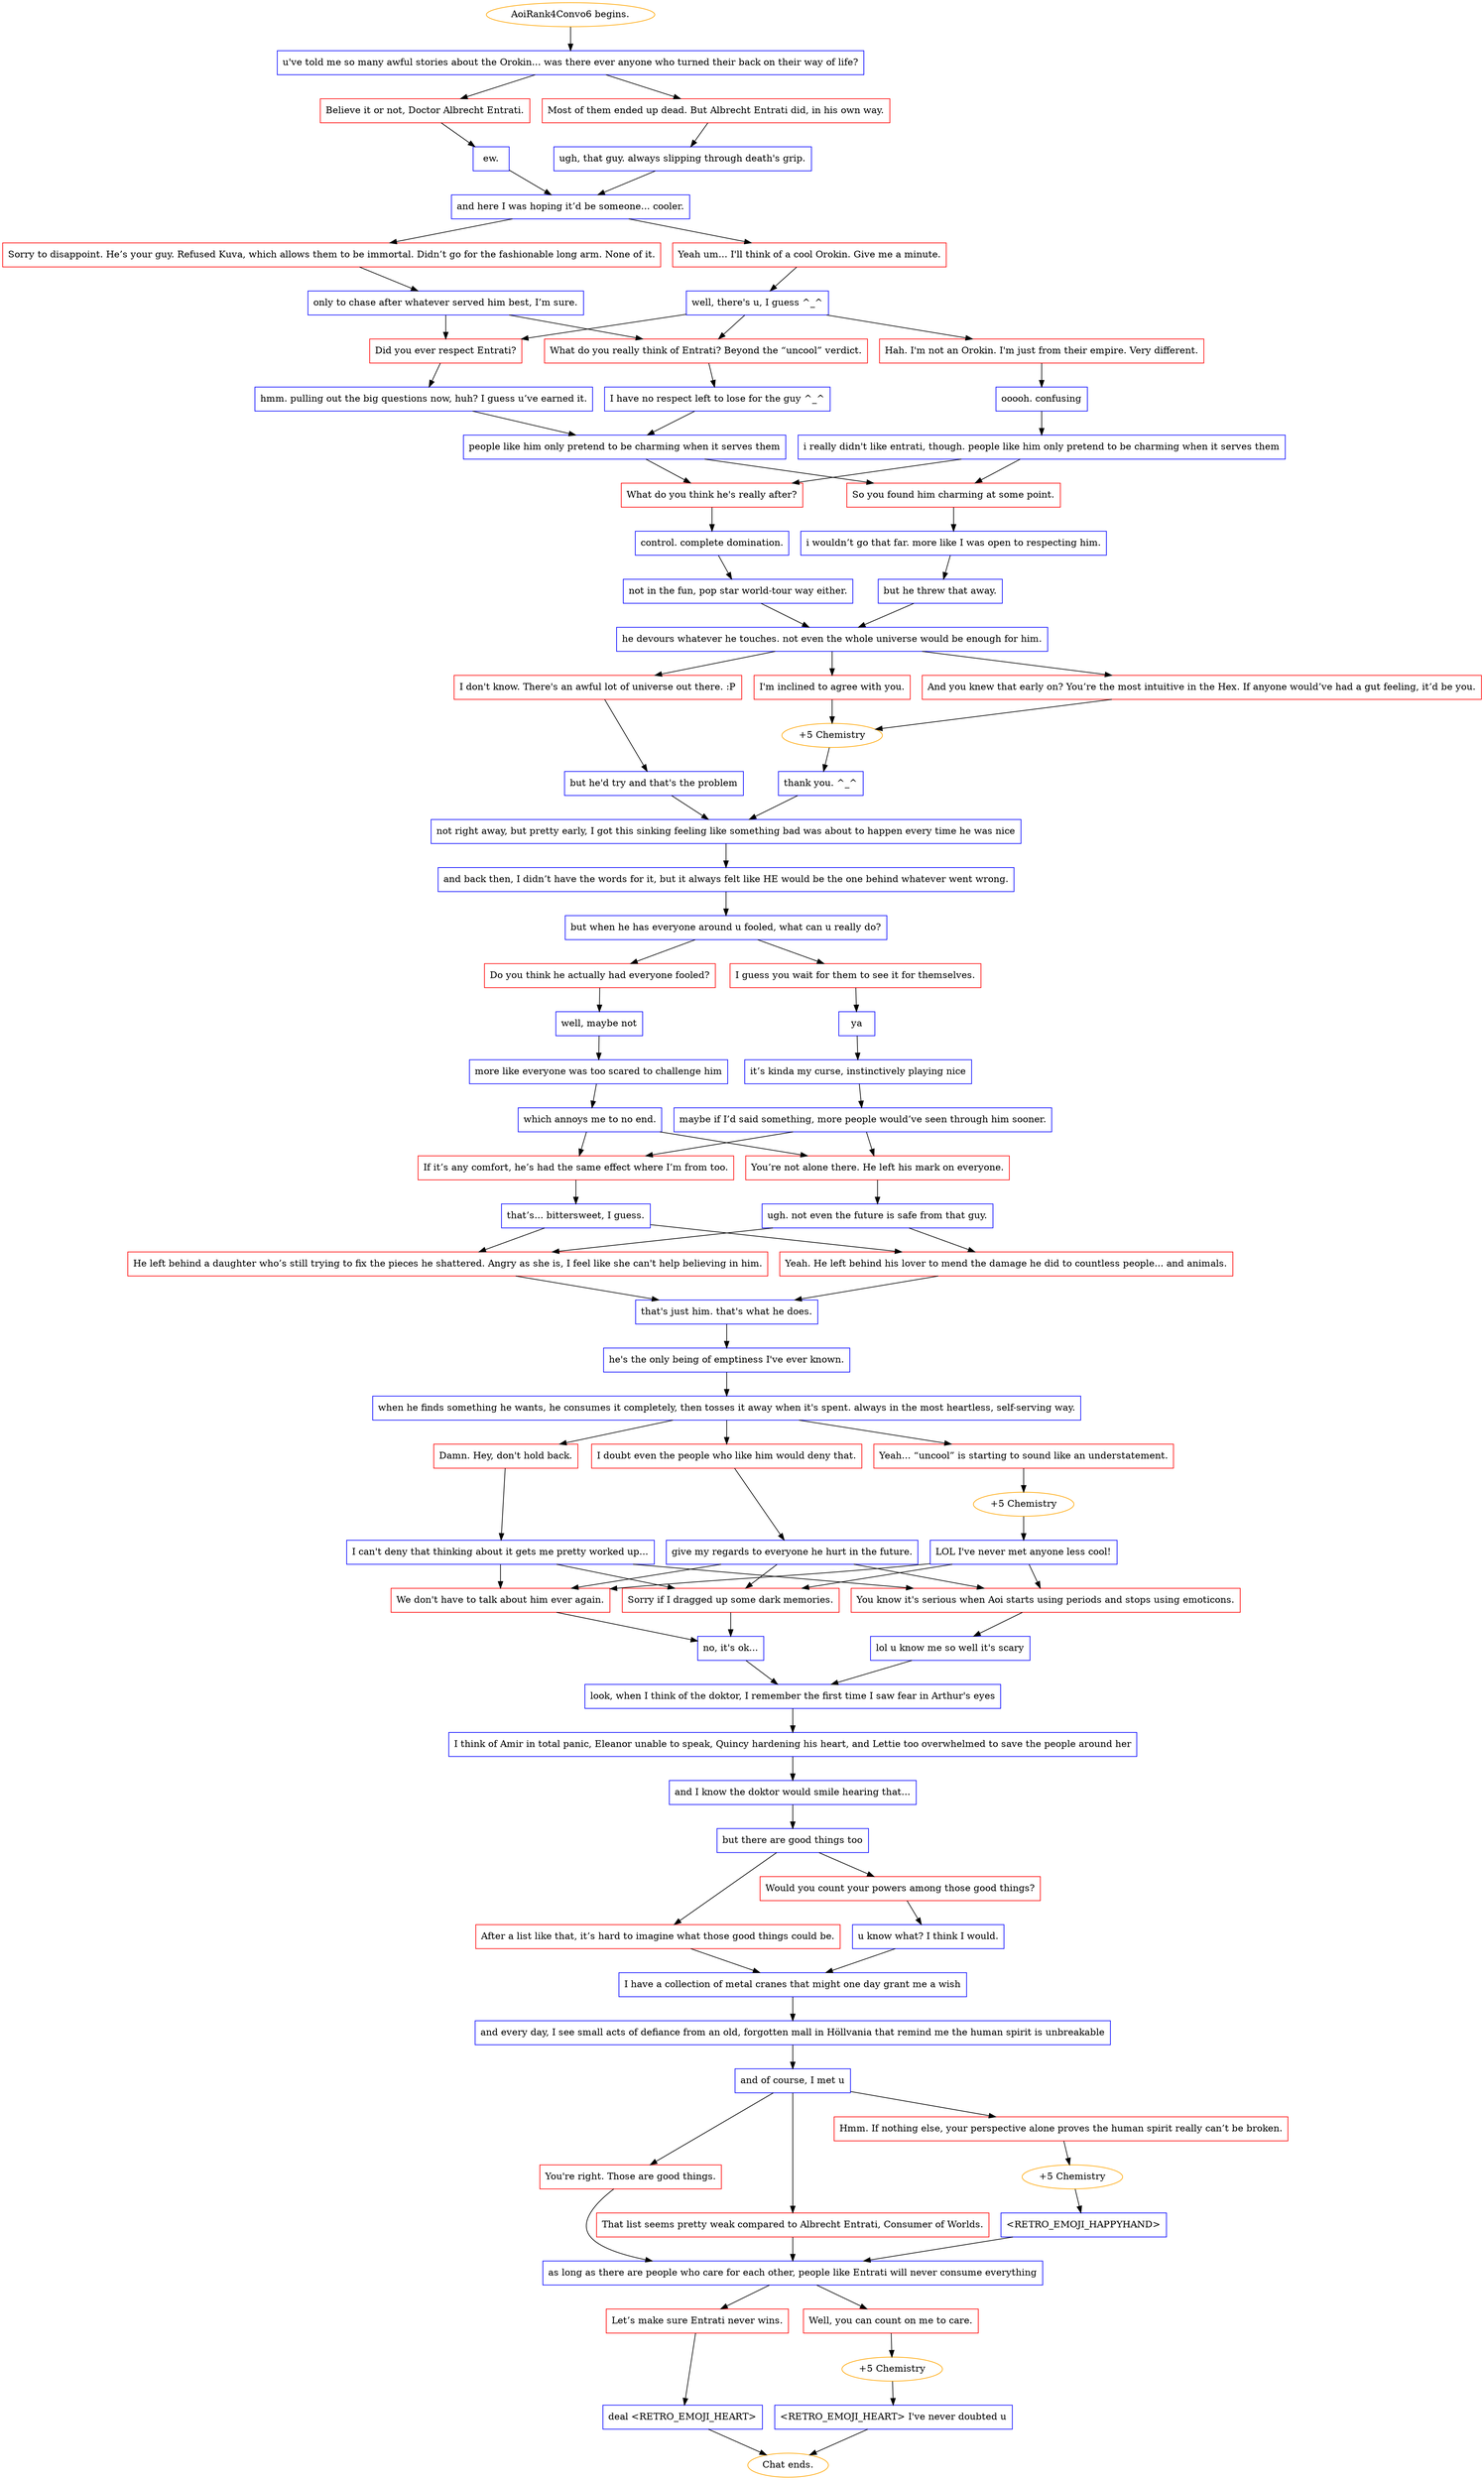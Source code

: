digraph {
	"AoiRank4Convo6 begins." [color=orange];
		"AoiRank4Convo6 begins." -> 2826;
	2826 [label="u've told me so many awful stories about the Orokin... was there ever anyone who turned their back on their way of life?",shape=box,color=blue];
		2826 -> 2827;
		2826 -> 2828;
	2827 [label="Believe it or not, Doctor Albrecht Entrati.",shape=box,color=red];
		2827 -> 2829;
	2828 [label="Most of them ended up dead. But Albrecht Entrati did, in his own way.",shape=box,color=red];
		2828 -> 2830;
	2829 [label="ew.",shape=box,color=blue];
		2829 -> 2831;
	2830 [label="ugh, that guy. always slipping through death's grip.",shape=box,color=blue];
		2830 -> 2831;
	2831 [label="and here I was hoping it’d be someone... cooler.",shape=box,color=blue];
		2831 -> 2835;
		2831 -> 2834;
	2835 [label="Sorry to disappoint. He’s your guy. Refused Kuva, which allows them to be immortal. Didn’t go for the fashionable long arm. None of it.",shape=box,color=red];
		2835 -> 2833;
	2834 [label="Yeah um... I'll think of a cool Orokin. Give me a minute.",shape=box,color=red];
		2834 -> 2832;
	2833 [label="only to chase after whatever served him best, I’m sure.",shape=box,color=blue];
		2833 -> 2836;
		2833 -> 2837;
	2832 [label="well, there's u, I guess ^_^",shape=box,color=blue];
		2832 -> 2836;
		2832 -> 2837;
		2832 -> 2838;
	2836 [label="Did you ever respect Entrati?",shape=box,color=red];
		2836 -> 2839;
	2837 [label="What do you really think of Entrati? Beyond the “uncool” verdict.",shape=box,color=red];
		2837 -> 2840;
	2838 [label="Hah. I'm not an Orokin. I'm just from their empire. Very different.",shape=box,color=red];
		2838 -> 2841;
	2839 [label="hmm. pulling out the big questions now, huh? I guess u’ve earned it.",shape=box,color=blue];
		2839 -> 2843;
	2840 [label="I have no respect left to lose for the guy ^_^",shape=box,color=blue];
		2840 -> 2843;
	2841 [label="ooooh. confusing",shape=box,color=blue];
		2841 -> 2842;
	2843 [label="people like him only pretend to be charming when it serves them",shape=box,color=blue];
		2843 -> 2844;
		2843 -> 2845;
	2842 [label="i really didn't like entrati, though. people like him only pretend to be charming when it serves them",shape=box,color=blue];
		2842 -> 2844;
		2842 -> 2845;
	2844 [label="What do you think he's really after?",shape=box,color=red];
		2844 -> 2846;
	2845 [label="So you found him charming at some point.",shape=box,color=red];
		2845 -> 2847;
	2846 [label="control. complete domination.",shape=box,color=blue];
		2846 -> 2848;
	2847 [label="i wouldn’t go that far. more like I was open to respecting him.",shape=box,color=blue];
		2847 -> 2849;
	2848 [label="not in the fun, pop star world-tour way either.",shape=box,color=blue];
		2848 -> 2850;
	2849 [label="but he threw that away.",shape=box,color=blue];
		2849 -> 2850;
	2850 [label="he devours whatever he touches. not even the whole universe would be enough for him.",shape=box,color=blue];
		2850 -> 2851;
		2850 -> 2852;
		2850 -> 2853;
	2851 [label="And you knew that early on? You’re the most intuitive in the Hex. If anyone would’ve had a gut feeling, it’d be you.",shape=box,color=red];
		2851 -> 2854;
	2852 [label="I'm inclined to agree with you.",shape=box,color=red];
		2852 -> 2854;
	2853 [label="I don't know. There's an awful lot of universe out there. :P",shape=box,color=red];
		2853 -> 2856;
	2854 [label="+5 Chemistry",color=orange];
		2854 -> 2855;
	2856 [label="but he'd try and that's the problem",shape=box,color=blue];
		2856 -> 2857;
	2855 [label="thank you. ^_^",shape=box,color=blue];
		2855 -> 2857;
	2857 [label="not right away, but pretty early, I got this sinking feeling like something bad was about to happen every time he was nice",shape=box,color=blue];
		2857 -> 2858;
	2858 [label="and back then, I didn’t have the words for it, but it always felt like HE would be the one behind whatever went wrong.",shape=box,color=blue];
		2858 -> 2859;
	2859 [label="but when he has everyone around u fooled, what can u really do?",shape=box,color=blue];
		2859 -> 2860;
		2859 -> 2861;
	2860 [label="Do you think he actually had everyone fooled?",shape=box,color=red];
		2860 -> 2862;
	2861 [label="I guess you wait for them to see it for themselves.",shape=box,color=red];
		2861 -> 2863;
	2862 [label="well, maybe not",shape=box,color=blue];
		2862 -> 2864;
	2863 [label="ya",shape=box,color=blue];
		2863 -> 2865;
	2864 [label="more like everyone was too scared to challenge him",shape=box,color=blue];
		2864 -> 2866;
	2865 [label="it’s kinda my curse, instinctively playing nice",shape=box,color=blue];
		2865 -> 2867;
	2866 [label="which annoys me to no end.",shape=box,color=blue];
		2866 -> 2868;
		2866 -> 2869;
	2867 [label="maybe if I’d said something, more people would’ve seen through him sooner.",shape=box,color=blue];
		2867 -> 2868;
		2867 -> 2869;
	2868 [label="If it’s any comfort, he’s had the same effect where I’m from too.",shape=box,color=red];
		2868 -> 2870;
	2869 [label="You’re not alone there. He left his mark on everyone.",shape=box,color=red];
		2869 -> 2871;
	2870 [label="that’s... bittersweet, I guess.",shape=box,color=blue];
		2870 -> 2872;
		2870 -> 2873;
	2871 [label="ugh. not even the future is safe from that guy.",shape=box,color=blue];
		2871 -> 2872;
		2871 -> 2873;
	2872 [label="He left behind a daughter who’s still trying to fix the pieces he shattered. Angry as she is, I feel like she can't help believing in him.",shape=box,color=red];
		2872 -> 2874;
	2873 [label="Yeah. He left behind his lover to mend the damage he did to countless people... and animals.",shape=box,color=red];
		2873 -> 2874;
	2874 [label="that's just him. that's what he does.",shape=box,color=blue];
		2874 -> 2875;
	2875 [label="he's the only being of emptiness I've ever known.",shape=box,color=blue];
		2875 -> 2876;
	2876 [label="when he finds something he wants, he consumes it completely, then tosses it away when it's spent. always in the most heartless, self-serving way.",shape=box,color=blue];
		2876 -> 2877;
		2876 -> 2879;
		2876 -> 2882;
	2877 [label="Yeah... “uncool” is starting to sound like an understatement.",shape=box,color=red];
		2877 -> 2883;
	2879 [label="Damn. Hey, don't hold back.",shape=box,color=red];
		2879 -> 2880;
	2882 [label="I doubt even the people who like him would deny that.",shape=box,color=red];
		2882 -> 2881;
	2883 [label="+5 Chemistry",color=orange];
		2883 -> 2878;
	2880 [label="I can't deny that thinking about it gets me pretty worked up...",shape=box,color=blue];
		2880 -> 2884;
		2880 -> 2885;
		2880 -> 2886;
	2881 [label="give my regards to everyone he hurt in the future.",shape=box,color=blue];
		2881 -> 2884;
		2881 -> 2885;
		2881 -> 2886;
	2878 [label="LOL I've never met anyone less cool!",shape=box,color=blue];
		2878 -> 2884;
		2878 -> 2885;
		2878 -> 2886;
	2884 [label="Sorry if I dragged up some dark memories.",shape=box,color=red];
		2884 -> 2887;
	2885 [label="We don't have to talk about him ever again.",shape=box,color=red];
		2885 -> 2887;
	2886 [label="You know it's serious when Aoi starts using periods and stops using emoticons.",shape=box,color=red];
		2886 -> 2888;
	2887 [label="no, it's ok...",shape=box,color=blue];
		2887 -> 2889;
	2888 [label="lol u know me so well it's scary",shape=box,color=blue];
		2888 -> 2889;
	2889 [label="look, when I think of the doktor, I remember the first time I saw fear in Arthur's eyes",shape=box,color=blue];
		2889 -> 2890;
	2890 [label="I think of Amir in total panic, Eleanor unable to speak, Quincy hardening his heart, and Lettie too overwhelmed to save the people around her",shape=box,color=blue];
		2890 -> 2891;
	2891 [label="and I know the doktor would smile hearing that...",shape=box,color=blue];
		2891 -> 2892;
	2892 [label="but there are good things too",shape=box,color=blue];
		2892 -> 2893;
		2892 -> 2894;
	2893 [label="After a list like that, it’s hard to imagine what those good things could be.",shape=box,color=red];
		2893 -> 2896;
	2894 [label="Would you count your powers among those good things?",shape=box,color=red];
		2894 -> 2895;
	2896 [label="I have a collection of metal cranes that might one day grant me a wish",shape=box,color=blue];
		2896 -> 2897;
	2895 [label="u know what? I think I would.",shape=box,color=blue];
		2895 -> 2896;
	2897 [label="and every day, I see small acts of defiance from an old, forgotten mall in Höllvania that remind me the human spirit is unbreakable",shape=box,color=blue];
		2897 -> 2898;
	2898 [label="and of course, I met u",shape=box,color=blue];
		2898 -> 2899;
		2898 -> 2900;
		2898 -> 2901;
	2899 [label="Hmm. If nothing else, your perspective alone proves the human spirit really can’t be broken.",shape=box,color=red];
		2899 -> 2902;
	2900 [label="You're right. Those are good things.",shape=box,color=red];
		2900 -> 2904;
	2901 [label="That list seems pretty weak compared to Albrecht Entrati, Consumer of Worlds.",shape=box,color=red];
		2901 -> 2904;
	2902 [label="+5 Chemistry",color=orange];
		2902 -> 2903;
	2904 [label="as long as there are people who care for each other, people like Entrati will never consume everything",shape=box,color=blue];
		2904 -> 2905;
		2904 -> 2906;
	2903 [label="<RETRO_EMOJI_HAPPYHAND>",shape=box,color=blue];
		2903 -> 2904;
	2905 [label="Let’s make sure Entrati never wins.",shape=box,color=red];
		2905 -> 2907;
	2906 [label="Well, you can count on me to care.",shape=box,color=red];
		2906 -> 2908;
	2907 [label="deal <RETRO_EMOJI_HEART>",shape=box,color=blue];
		2907 -> "Chat ends.";
	2908 [label="+5 Chemistry",color=orange];
		2908 -> 2909;
	"Chat ends." [color=orange];
	2909 [label="<RETRO_EMOJI_HEART> I've never doubted u",shape=box,color=blue];
		2909 -> "Chat ends.";
}